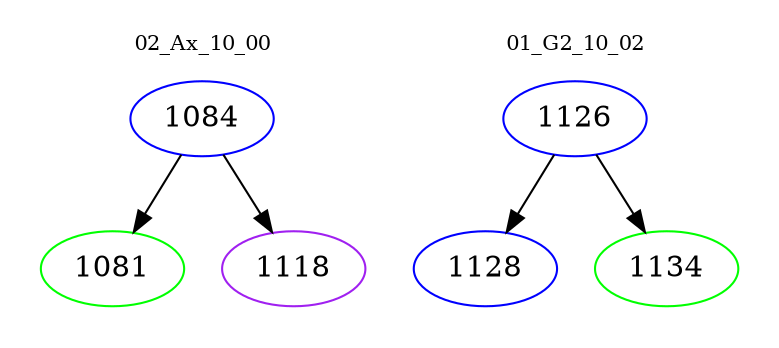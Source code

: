 digraph{
subgraph cluster_0 {
color = white
label = "02_Ax_10_00";
fontsize=10;
T0_1084 [label="1084", color="blue"]
T0_1084 -> T0_1081 [color="black"]
T0_1081 [label="1081", color="green"]
T0_1084 -> T0_1118 [color="black"]
T0_1118 [label="1118", color="purple"]
}
subgraph cluster_1 {
color = white
label = "01_G2_10_02";
fontsize=10;
T1_1126 [label="1126", color="blue"]
T1_1126 -> T1_1128 [color="black"]
T1_1128 [label="1128", color="blue"]
T1_1126 -> T1_1134 [color="black"]
T1_1134 [label="1134", color="green"]
}
}
